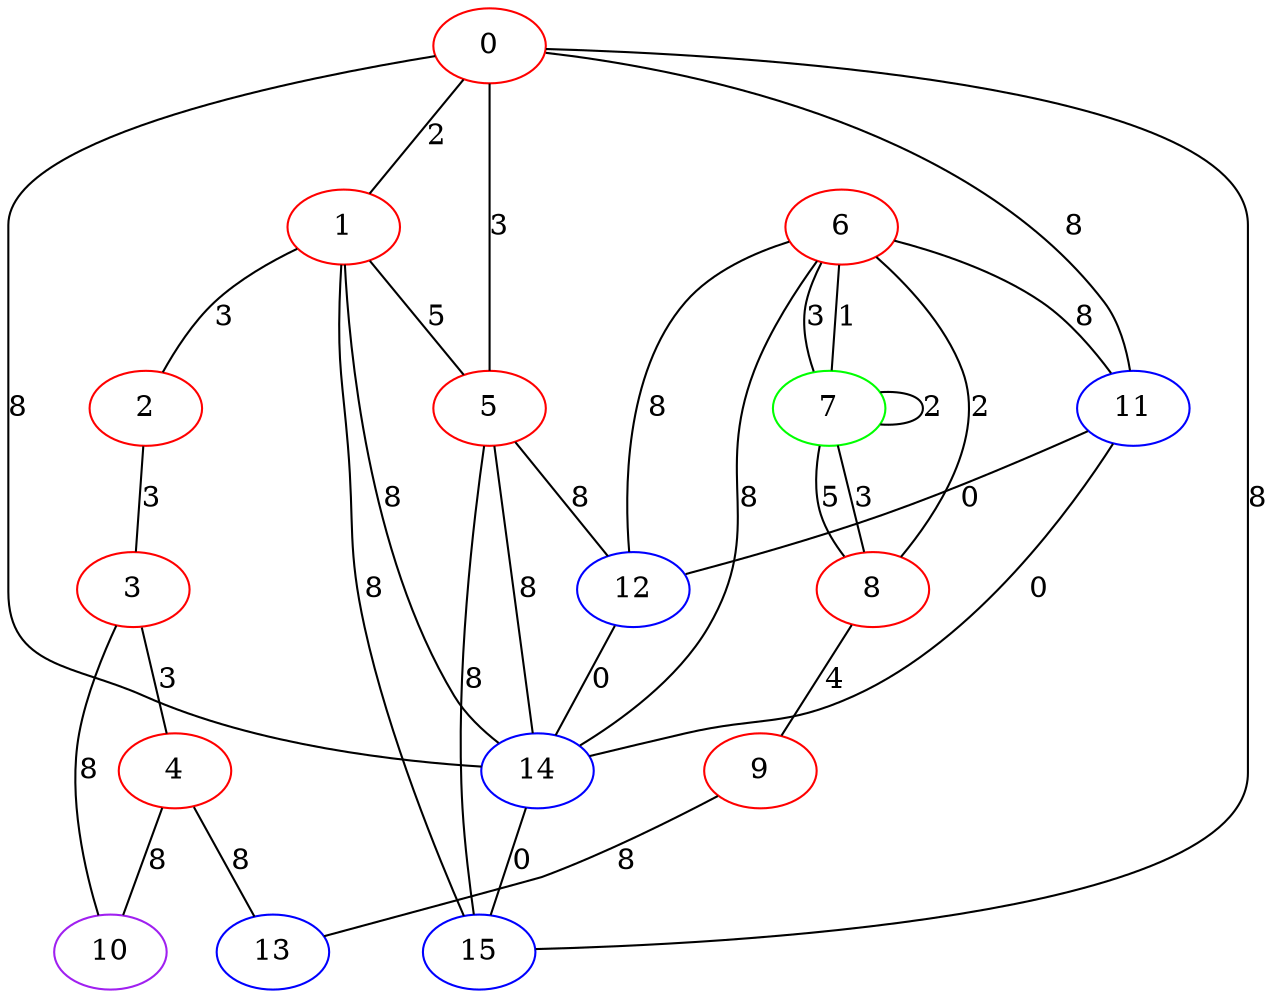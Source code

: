 graph "" {
0 [color=red, weight=1];
1 [color=red, weight=1];
2 [color=red, weight=1];
3 [color=red, weight=1];
4 [color=red, weight=1];
5 [color=red, weight=1];
6 [color=red, weight=1];
7 [color=green, weight=2];
8 [color=red, weight=1];
9 [color=red, weight=1];
10 [color=purple, weight=4];
11 [color=blue, weight=3];
12 [color=blue, weight=3];
13 [color=blue, weight=3];
14 [color=blue, weight=3];
15 [color=blue, weight=3];
0 -- 1  [key=0, label=2];
0 -- 11  [key=0, label=8];
0 -- 5  [key=0, label=3];
0 -- 14  [key=0, label=8];
0 -- 15  [key=0, label=8];
1 -- 2  [key=0, label=3];
1 -- 5  [key=0, label=5];
1 -- 14  [key=0, label=8];
1 -- 15  [key=0, label=8];
2 -- 3  [key=0, label=3];
3 -- 4  [key=0, label=3];
3 -- 10  [key=0, label=8];
4 -- 10  [key=0, label=8];
4 -- 13  [key=0, label=8];
5 -- 12  [key=0, label=8];
5 -- 14  [key=0, label=8];
5 -- 15  [key=0, label=8];
6 -- 8  [key=0, label=2];
6 -- 11  [key=0, label=8];
6 -- 12  [key=0, label=8];
6 -- 14  [key=0, label=8];
6 -- 7  [key=0, label=1];
6 -- 7  [key=1, label=3];
7 -- 8  [key=0, label=3];
7 -- 8  [key=1, label=5];
7 -- 7  [key=0, label=2];
8 -- 9  [key=0, label=4];
9 -- 13  [key=0, label=8];
11 -- 12  [key=0, label=0];
11 -- 14  [key=0, label=0];
12 -- 14  [key=0, label=0];
14 -- 15  [key=0, label=0];
}
